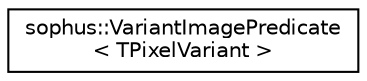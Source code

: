 digraph "Graphical Class Hierarchy"
{
 // LATEX_PDF_SIZE
  edge [fontname="Helvetica",fontsize="10",labelfontname="Helvetica",labelfontsize="10"];
  node [fontname="Helvetica",fontsize="10",shape=record];
  rankdir="LR";
  Node0 [label="sophus::VariantImagePredicate\l\< TPixelVariant \>",height=0.2,width=0.4,color="black", fillcolor="white", style="filled",URL="$structsophus_1_1_variant_image_predicate.html",tooltip=" "];
}
